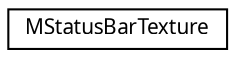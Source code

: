 digraph G
{
  edge [fontname="FreeSans.ttf",fontsize="10",labelfontname="FreeSans.ttf",labelfontsize="10"];
  node [fontname="FreeSans.ttf",fontsize="10",shape=record];
  rankdir=LR;
  Node1 [label="MStatusBarTexture",height=0.2,width=0.4,color="black", fillcolor="white", style="filled",URL="$class_m_status_bar_texture.html"];
}
